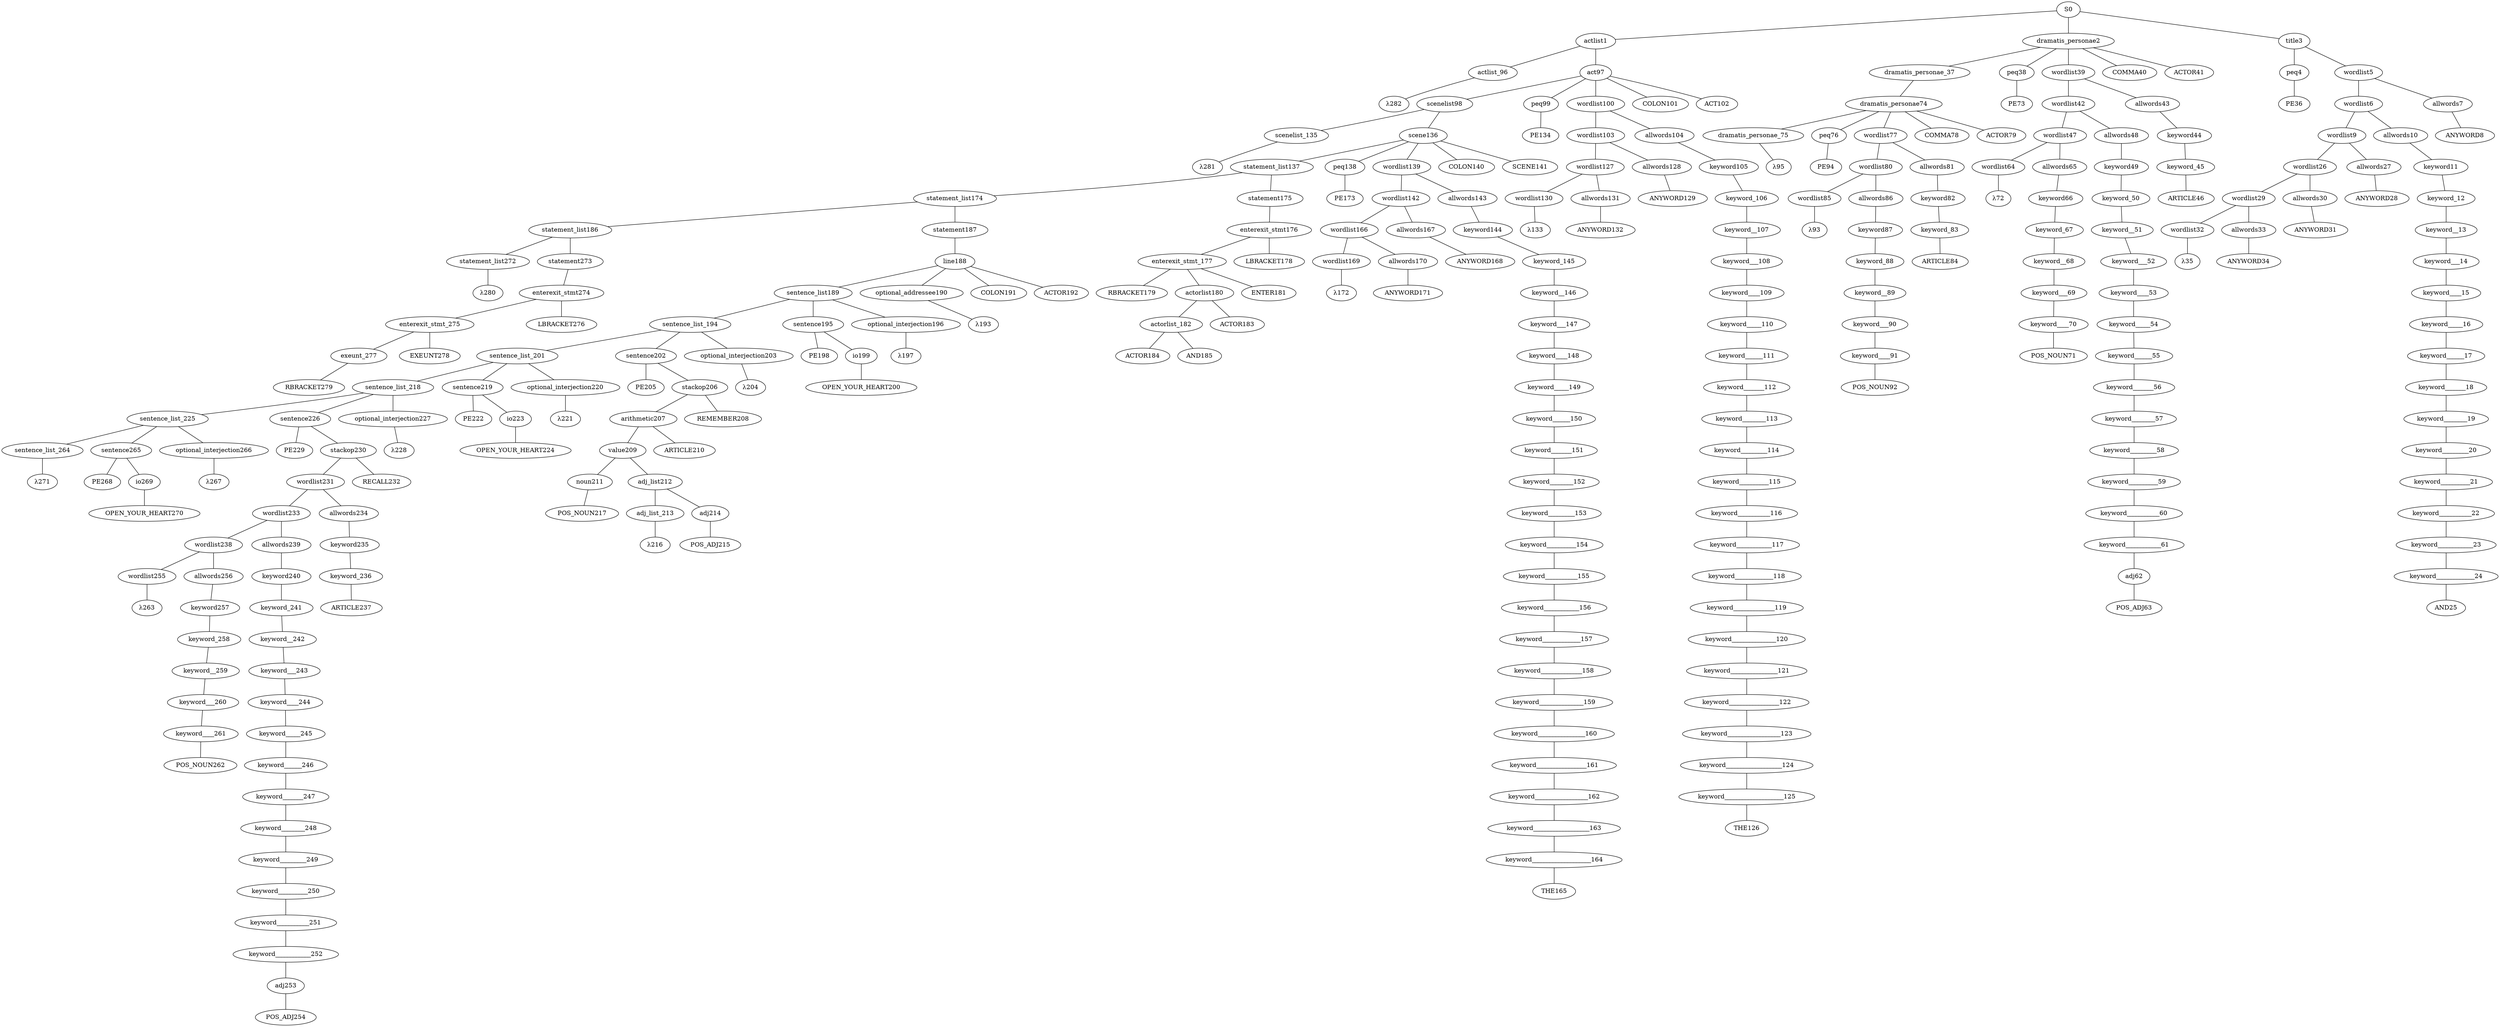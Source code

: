 strict graph {
	S0 -- actlist1
	S0 -- dramatis_personae2
	S0 -- title3

	title3 -- peq4
	title3 -- wordlist5

	wordlist5 -- wordlist6
	wordlist5 -- allwords7

	allwords7 -- ANYWORD8


	wordlist6 -- wordlist9
	wordlist6 -- allwords10

	allwords10 -- keyword11

	keyword11 -- keyword_12

	keyword_12 -- keyword__13

	keyword__13 -- keyword___14

	keyword___14 -- keyword____15

	keyword____15 -- keyword_____16

	keyword_____16 -- keyword______17

	keyword______17 -- keyword_______18

	keyword_______18 -- keyword________19

	keyword________19 -- keyword_________20

	keyword_________20 -- keyword__________21

	keyword__________21 -- keyword___________22

	keyword___________22 -- keyword____________23

	keyword____________23 -- keyword_____________24

	keyword_____________24 -- AND25


	wordlist9 -- wordlist26
	wordlist9 -- allwords27

	allwords27 -- ANYWORD28


	wordlist26 -- wordlist29
	wordlist26 -- allwords30

	allwords30 -- ANYWORD31


	wordlist29 -- wordlist32
	wordlist29 -- allwords33

	allwords33 -- ANYWORD34


	wordlist32 -- λ35

	peq4 -- PE36


	dramatis_personae2 -- dramatis_personae_37
	dramatis_personae2 -- peq38
	dramatis_personae2 -- wordlist39
	dramatis_personae2 -- COMMA40
	dramatis_personae2 -- ACTOR41



	wordlist39 -- wordlist42
	wordlist39 -- allwords43

	allwords43 -- keyword44

	keyword44 -- keyword_45

	keyword_45 -- ARTICLE46


	wordlist42 -- wordlist47
	wordlist42 -- allwords48

	allwords48 -- keyword49

	keyword49 -- keyword_50

	keyword_50 -- keyword__51

	keyword__51 -- keyword___52

	keyword___52 -- keyword____53

	keyword____53 -- keyword_____54

	keyword_____54 -- keyword______55

	keyword______55 -- keyword_______56

	keyword_______56 -- keyword________57

	keyword________57 -- keyword_________58

	keyword_________58 -- keyword__________59

	keyword__________59 -- keyword___________60

	keyword___________60 -- keyword____________61

	keyword____________61 -- adj62

	adj62 -- POS_ADJ63


	wordlist47 -- wordlist64
	wordlist47 -- allwords65

	allwords65 -- keyword66

	keyword66 -- keyword_67

	keyword_67 -- keyword__68

	keyword__68 -- keyword___69

	keyword___69 -- keyword____70

	keyword____70 -- POS_NOUN71


	wordlist64 -- λ72

	peq38 -- PE73


	dramatis_personae_37 -- dramatis_personae74

	dramatis_personae74 -- dramatis_personae_75
	dramatis_personae74 -- peq76
	dramatis_personae74 -- wordlist77
	dramatis_personae74 -- COMMA78
	dramatis_personae74 -- ACTOR79



	wordlist77 -- wordlist80
	wordlist77 -- allwords81

	allwords81 -- keyword82

	keyword82 -- keyword_83

	keyword_83 -- ARTICLE84


	wordlist80 -- wordlist85
	wordlist80 -- allwords86

	allwords86 -- keyword87

	keyword87 -- keyword_88

	keyword_88 -- keyword__89

	keyword__89 -- keyword___90

	keyword___90 -- keyword____91

	keyword____91 -- POS_NOUN92


	wordlist85 -- λ93

	peq76 -- PE94


	dramatis_personae_75 -- λ95

	actlist1 -- actlist_96
	actlist1 -- act97

	act97 -- scenelist98
	act97 -- peq99
	act97 -- wordlist100
	act97 -- COLON101
	act97 -- ACT102



	wordlist100 -- wordlist103
	wordlist100 -- allwords104

	allwords104 -- keyword105

	keyword105 -- keyword_106

	keyword_106 -- keyword__107

	keyword__107 -- keyword___108

	keyword___108 -- keyword____109

	keyword____109 -- keyword_____110

	keyword_____110 -- keyword______111

	keyword______111 -- keyword_______112

	keyword_______112 -- keyword________113

	keyword________113 -- keyword_________114

	keyword_________114 -- keyword__________115

	keyword__________115 -- keyword___________116

	keyword___________116 -- keyword____________117

	keyword____________117 -- keyword_____________118

	keyword_____________118 -- keyword______________119

	keyword______________119 -- keyword_______________120

	keyword_______________120 -- keyword________________121

	keyword________________121 -- keyword_________________122

	keyword_________________122 -- keyword__________________123

	keyword__________________123 -- keyword___________________124

	keyword___________________124 -- keyword____________________125

	keyword____________________125 -- THE126


	wordlist103 -- wordlist127
	wordlist103 -- allwords128

	allwords128 -- ANYWORD129


	wordlist127 -- wordlist130
	wordlist127 -- allwords131

	allwords131 -- ANYWORD132


	wordlist130 -- λ133

	peq99 -- PE134


	scenelist98 -- scenelist_135
	scenelist98 -- scene136

	scene136 -- statement_list137
	scene136 -- peq138
	scene136 -- wordlist139
	scene136 -- COLON140
	scene136 -- SCENE141



	wordlist139 -- wordlist142
	wordlist139 -- allwords143

	allwords143 -- keyword144

	keyword144 -- keyword_145

	keyword_145 -- keyword__146

	keyword__146 -- keyword___147

	keyword___147 -- keyword____148

	keyword____148 -- keyword_____149

	keyword_____149 -- keyword______150

	keyword______150 -- keyword_______151

	keyword_______151 -- keyword________152

	keyword________152 -- keyword_________153

	keyword_________153 -- keyword__________154

	keyword__________154 -- keyword___________155

	keyword___________155 -- keyword____________156

	keyword____________156 -- keyword_____________157

	keyword_____________157 -- keyword______________158

	keyword______________158 -- keyword_______________159

	keyword_______________159 -- keyword________________160

	keyword________________160 -- keyword_________________161

	keyword_________________161 -- keyword__________________162

	keyword__________________162 -- keyword___________________163

	keyword___________________163 -- keyword____________________164

	keyword____________________164 -- THE165


	wordlist142 -- wordlist166
	wordlist142 -- allwords167

	allwords167 -- ANYWORD168


	wordlist166 -- wordlist169
	wordlist166 -- allwords170

	allwords170 -- ANYWORD171


	wordlist169 -- λ172

	peq138 -- PE173


	statement_list137 -- statement_list174
	statement_list137 -- statement175

	statement175 -- enterexit_stmt176

	enterexit_stmt176 -- enterexit_stmt_177
	enterexit_stmt176 -- LBRACKET178


	enterexit_stmt_177 -- RBRACKET179
	enterexit_stmt_177 -- actorlist180
	enterexit_stmt_177 -- ENTER181


	actorlist180 -- actorlist_182
	actorlist180 -- ACTOR183


	actorlist_182 -- ACTOR184
	actorlist_182 -- AND185




	statement_list174 -- statement_list186
	statement_list174 -- statement187

	statement187 -- line188

	line188 -- sentence_list189
	line188 -- optional_addressee190
	line188 -- COLON191
	line188 -- ACTOR192



	optional_addressee190 -- λ193

	sentence_list189 -- sentence_list_194
	sentence_list189 -- sentence195
	sentence_list189 -- optional_interjection196

	optional_interjection196 -- λ197

	sentence195 -- PE198
	sentence195 -- io199

	io199 -- OPEN_YOUR_HEART200



	sentence_list_194 -- sentence_list_201
	sentence_list_194 -- sentence202
	sentence_list_194 -- optional_interjection203

	optional_interjection203 -- λ204

	sentence202 -- PE205
	sentence202 -- stackop206

	stackop206 -- arithmetic207
	stackop206 -- REMEMBER208


	arithmetic207 -- value209
	arithmetic207 -- ARTICLE210


	value209 -- noun211
	value209 -- adj_list212

	adj_list212 -- adj_list_213
	adj_list212 -- adj214

	adj214 -- POS_ADJ215


	adj_list_213 -- λ216

	noun211 -- POS_NOUN217



	sentence_list_201 -- sentence_list_218
	sentence_list_201 -- sentence219
	sentence_list_201 -- optional_interjection220

	optional_interjection220 -- λ221

	sentence219 -- PE222
	sentence219 -- io223

	io223 -- OPEN_YOUR_HEART224



	sentence_list_218 -- sentence_list_225
	sentence_list_218 -- sentence226
	sentence_list_218 -- optional_interjection227

	optional_interjection227 -- λ228

	sentence226 -- PE229
	sentence226 -- stackop230

	stackop230 -- wordlist231
	stackop230 -- RECALL232


	wordlist231 -- wordlist233
	wordlist231 -- allwords234

	allwords234 -- keyword235

	keyword235 -- keyword_236

	keyword_236 -- ARTICLE237


	wordlist233 -- wordlist238
	wordlist233 -- allwords239

	allwords239 -- keyword240

	keyword240 -- keyword_241

	keyword_241 -- keyword__242

	keyword__242 -- keyword___243

	keyword___243 -- keyword____244

	keyword____244 -- keyword_____245

	keyword_____245 -- keyword______246

	keyword______246 -- keyword_______247

	keyword_______247 -- keyword________248

	keyword________248 -- keyword_________249

	keyword_________249 -- keyword__________250

	keyword__________250 -- keyword___________251

	keyword___________251 -- keyword____________252

	keyword____________252 -- adj253

	adj253 -- POS_ADJ254


	wordlist238 -- wordlist255
	wordlist238 -- allwords256

	allwords256 -- keyword257

	keyword257 -- keyword_258

	keyword_258 -- keyword__259

	keyword__259 -- keyword___260

	keyword___260 -- keyword____261

	keyword____261 -- POS_NOUN262


	wordlist255 -- λ263


	sentence_list_225 -- sentence_list_264
	sentence_list_225 -- sentence265
	sentence_list_225 -- optional_interjection266

	optional_interjection266 -- λ267

	sentence265 -- PE268
	sentence265 -- io269

	io269 -- OPEN_YOUR_HEART270



	sentence_list_264 -- λ271

	statement_list186 -- statement_list272
	statement_list186 -- statement273

	statement273 -- enterexit_stmt274

	enterexit_stmt274 -- enterexit_stmt_275
	enterexit_stmt274 -- LBRACKET276


	enterexit_stmt_275 -- exeunt_277
	enterexit_stmt_275 -- EXEUNT278


	exeunt_277 -- RBRACKET279


	statement_list272 -- λ280

	scenelist_135 -- λ281

	actlist_96 -- λ282


}